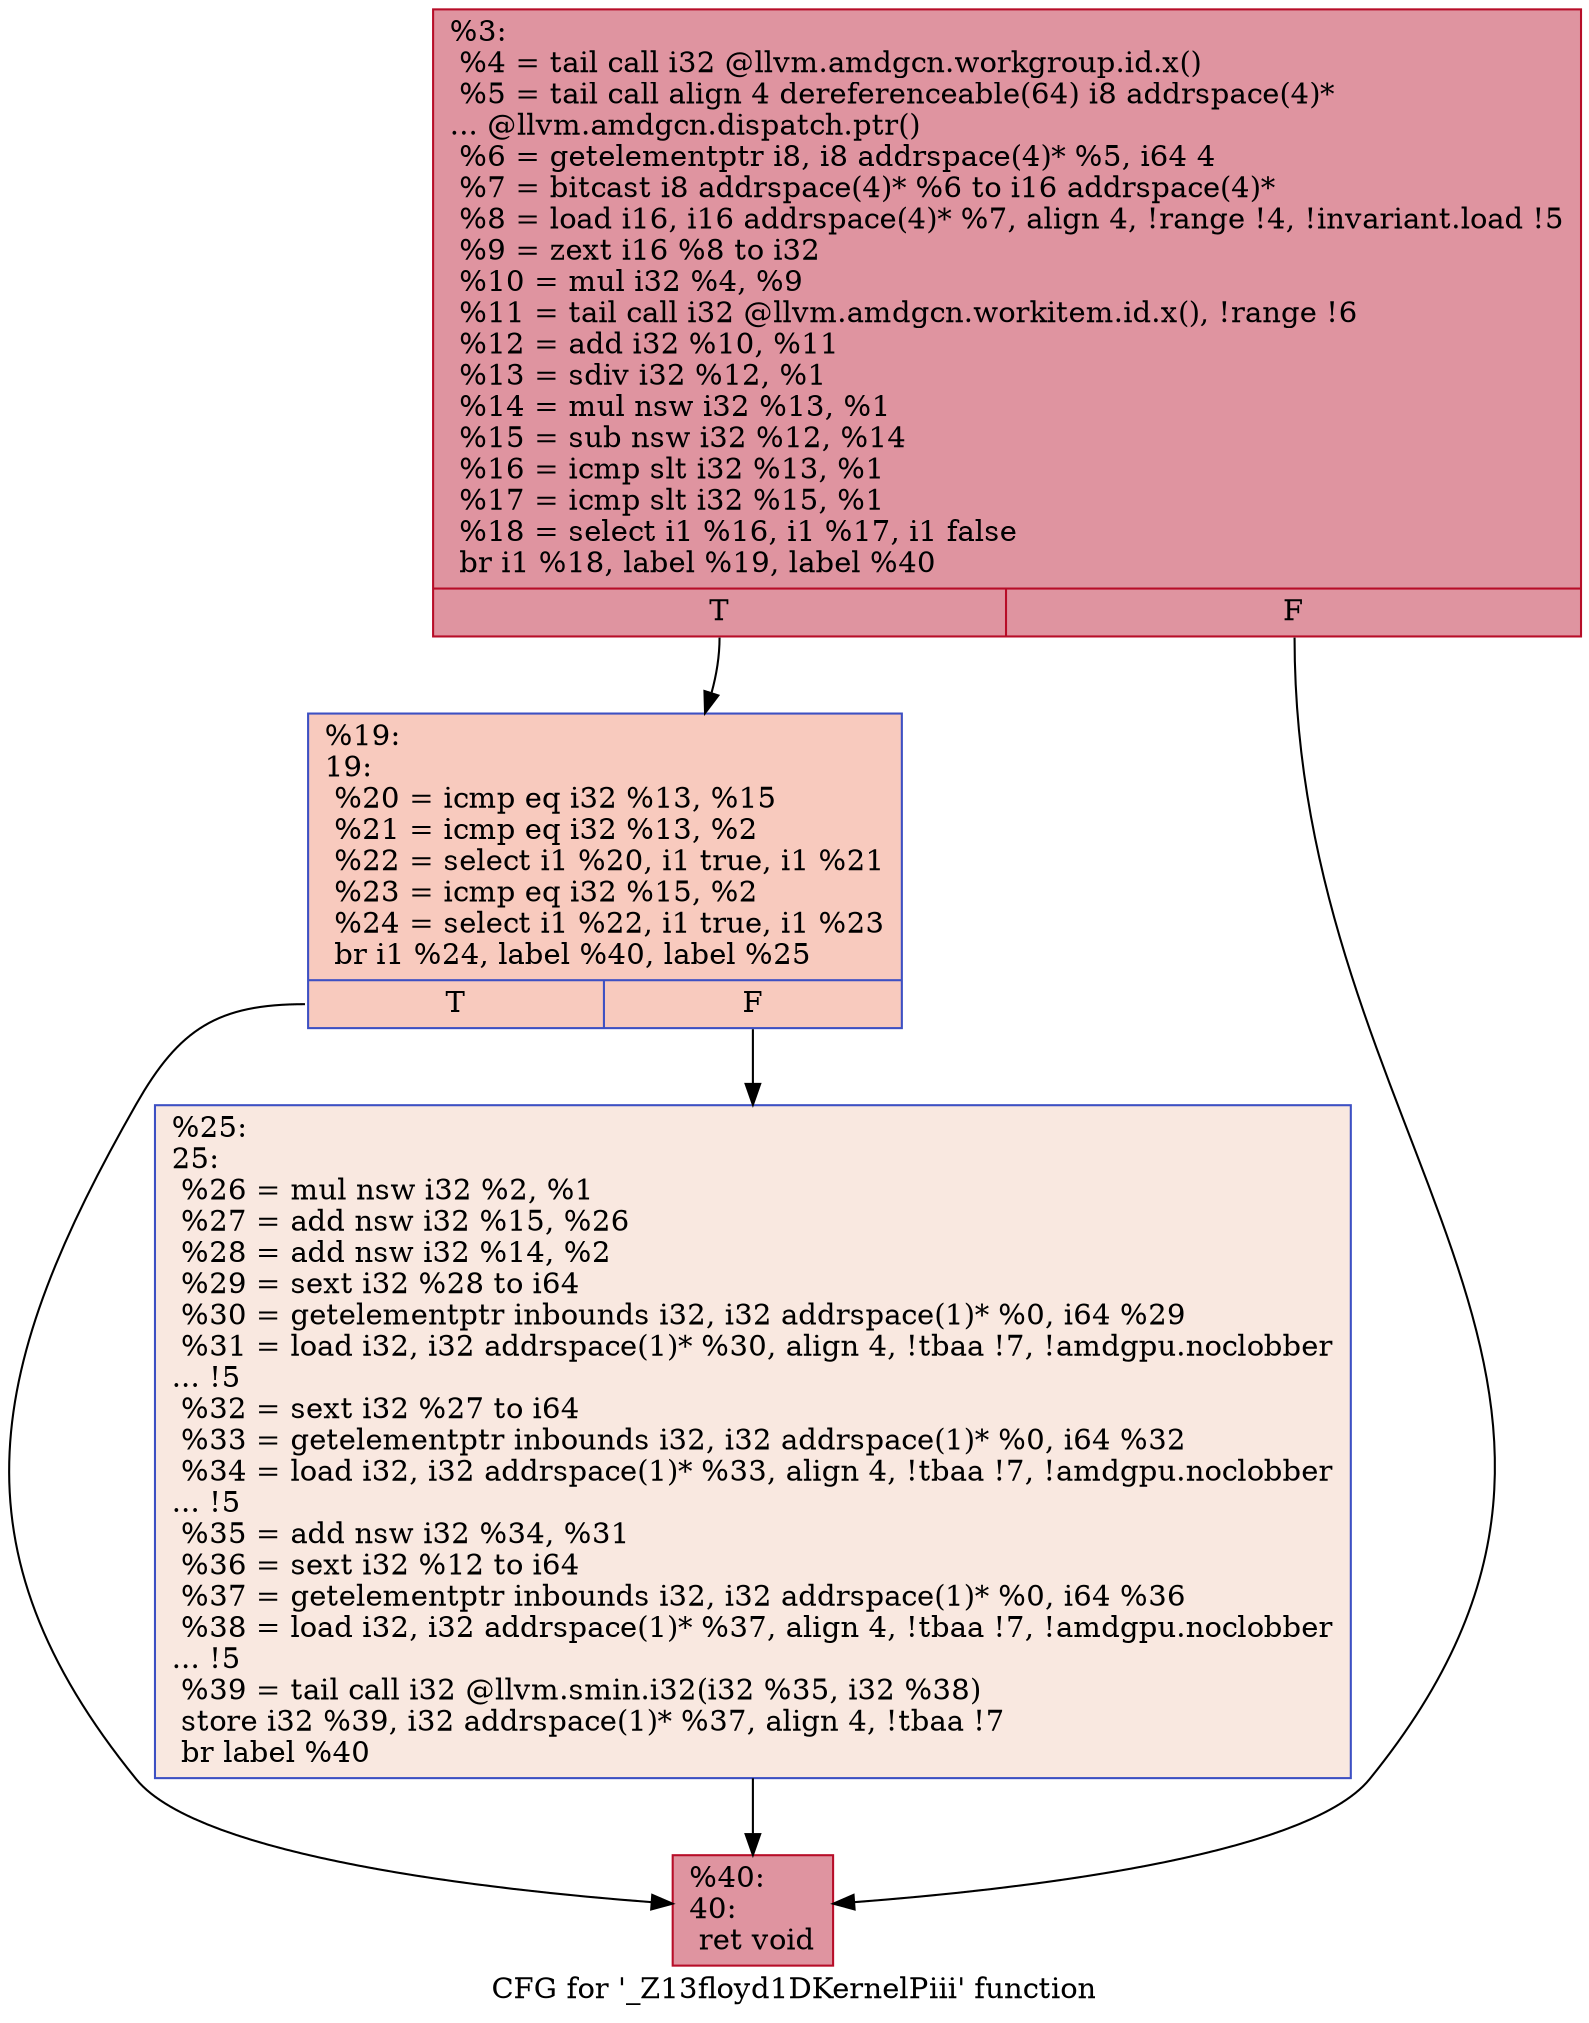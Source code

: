 digraph "CFG for '_Z13floyd1DKernelPiii' function" {
	label="CFG for '_Z13floyd1DKernelPiii' function";

	Node0x47533d0 [shape=record,color="#b70d28ff", style=filled, fillcolor="#b70d2870",label="{%3:\l  %4 = tail call i32 @llvm.amdgcn.workgroup.id.x()\l  %5 = tail call align 4 dereferenceable(64) i8 addrspace(4)*\l... @llvm.amdgcn.dispatch.ptr()\l  %6 = getelementptr i8, i8 addrspace(4)* %5, i64 4\l  %7 = bitcast i8 addrspace(4)* %6 to i16 addrspace(4)*\l  %8 = load i16, i16 addrspace(4)* %7, align 4, !range !4, !invariant.load !5\l  %9 = zext i16 %8 to i32\l  %10 = mul i32 %4, %9\l  %11 = tail call i32 @llvm.amdgcn.workitem.id.x(), !range !6\l  %12 = add i32 %10, %11\l  %13 = sdiv i32 %12, %1\l  %14 = mul nsw i32 %13, %1\l  %15 = sub nsw i32 %12, %14\l  %16 = icmp slt i32 %13, %1\l  %17 = icmp slt i32 %15, %1\l  %18 = select i1 %16, i1 %17, i1 false\l  br i1 %18, label %19, label %40\l|{<s0>T|<s1>F}}"];
	Node0x47533d0:s0 -> Node0x4755610;
	Node0x47533d0:s1 -> Node0x47556a0;
	Node0x4755610 [shape=record,color="#3d50c3ff", style=filled, fillcolor="#ef886b70",label="{%19:\l19:                                               \l  %20 = icmp eq i32 %13, %15\l  %21 = icmp eq i32 %13, %2\l  %22 = select i1 %20, i1 true, i1 %21\l  %23 = icmp eq i32 %15, %2\l  %24 = select i1 %22, i1 true, i1 %23\l  br i1 %24, label %40, label %25\l|{<s0>T|<s1>F}}"];
	Node0x4755610:s0 -> Node0x47556a0;
	Node0x4755610:s1 -> Node0x4755b20;
	Node0x4755b20 [shape=record,color="#3d50c3ff", style=filled, fillcolor="#f1ccb870",label="{%25:\l25:                                               \l  %26 = mul nsw i32 %2, %1\l  %27 = add nsw i32 %15, %26\l  %28 = add nsw i32 %14, %2\l  %29 = sext i32 %28 to i64\l  %30 = getelementptr inbounds i32, i32 addrspace(1)* %0, i64 %29\l  %31 = load i32, i32 addrspace(1)* %30, align 4, !tbaa !7, !amdgpu.noclobber\l... !5\l  %32 = sext i32 %27 to i64\l  %33 = getelementptr inbounds i32, i32 addrspace(1)* %0, i64 %32\l  %34 = load i32, i32 addrspace(1)* %33, align 4, !tbaa !7, !amdgpu.noclobber\l... !5\l  %35 = add nsw i32 %34, %31\l  %36 = sext i32 %12 to i64\l  %37 = getelementptr inbounds i32, i32 addrspace(1)* %0, i64 %36\l  %38 = load i32, i32 addrspace(1)* %37, align 4, !tbaa !7, !amdgpu.noclobber\l... !5\l  %39 = tail call i32 @llvm.smin.i32(i32 %35, i32 %38)\l  store i32 %39, i32 addrspace(1)* %37, align 4, !tbaa !7\l  br label %40\l}"];
	Node0x4755b20 -> Node0x47556a0;
	Node0x47556a0 [shape=record,color="#b70d28ff", style=filled, fillcolor="#b70d2870",label="{%40:\l40:                                               \l  ret void\l}"];
}
